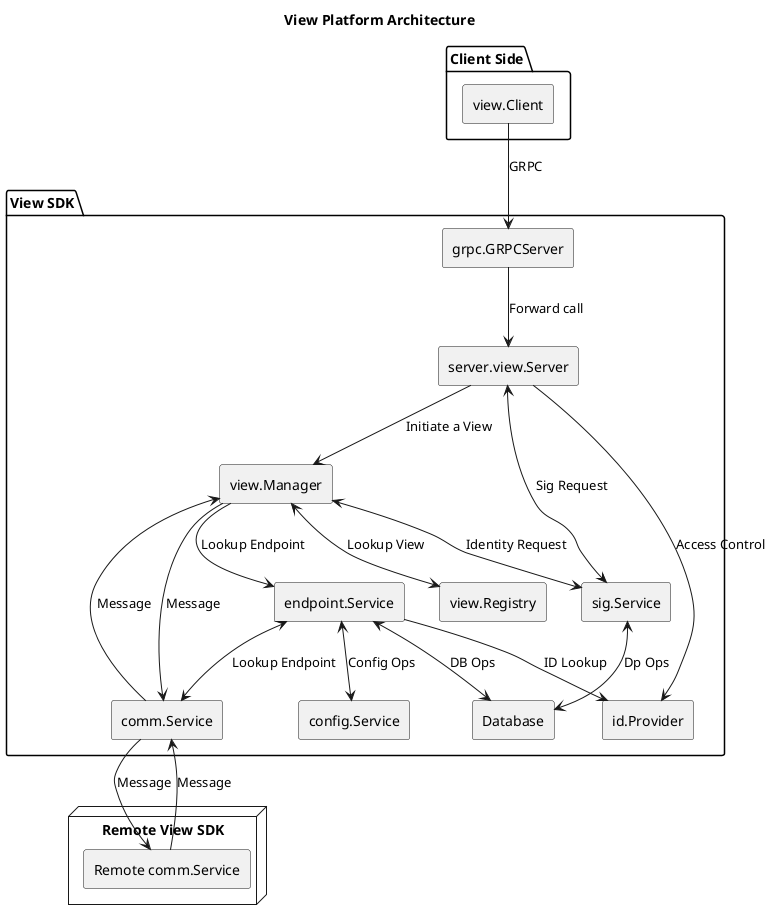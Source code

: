 @startuml
skinparam componentStyle rectangle

title View Platform Architecture

package "Client Side" {
  [view.Client]
}

package "View SDK" {
  [view.Client] --> [grpc.GRPCServer] : GRPC
  [grpc.GRPCServer] --> [server.view.Server] : Forward call

  [server.view.Server] <--> [sig.Service] : Sig Request
  [server.view.Server] --> [view.Manager] : Initiate a View
  [server.view.Server] --> [id.Provider] : Access Control

  [view.Manager] <--> [view.Registry] : Lookup View
  [view.Manager] --> [comm.Service] : Message
  [view.Manager] --> [endpoint.Service] : Lookup Endpoint
  [view.Manager] <--> [sig.Service] : Identity Request

  [comm.Service] --> [view.Manager] : Message

  [endpoint.Service] <--> [comm.Service] : Lookup Endpoint
  [endpoint.Service] <--> [Database]: DB Ops
  [endpoint.Service] <--> [config.Service]: Config Ops
  [endpoint.Service] --> [id.Provider] : ID Lookup

  [sig.Service] <--> [Database] : Dp Ops
}

node "Remote View SDK" {
  [Remote comm.Service]
}

[comm.Service] --> [Remote comm.Service] : Message
[Remote comm.Service] --> [comm.Service] : Message

@enduml
